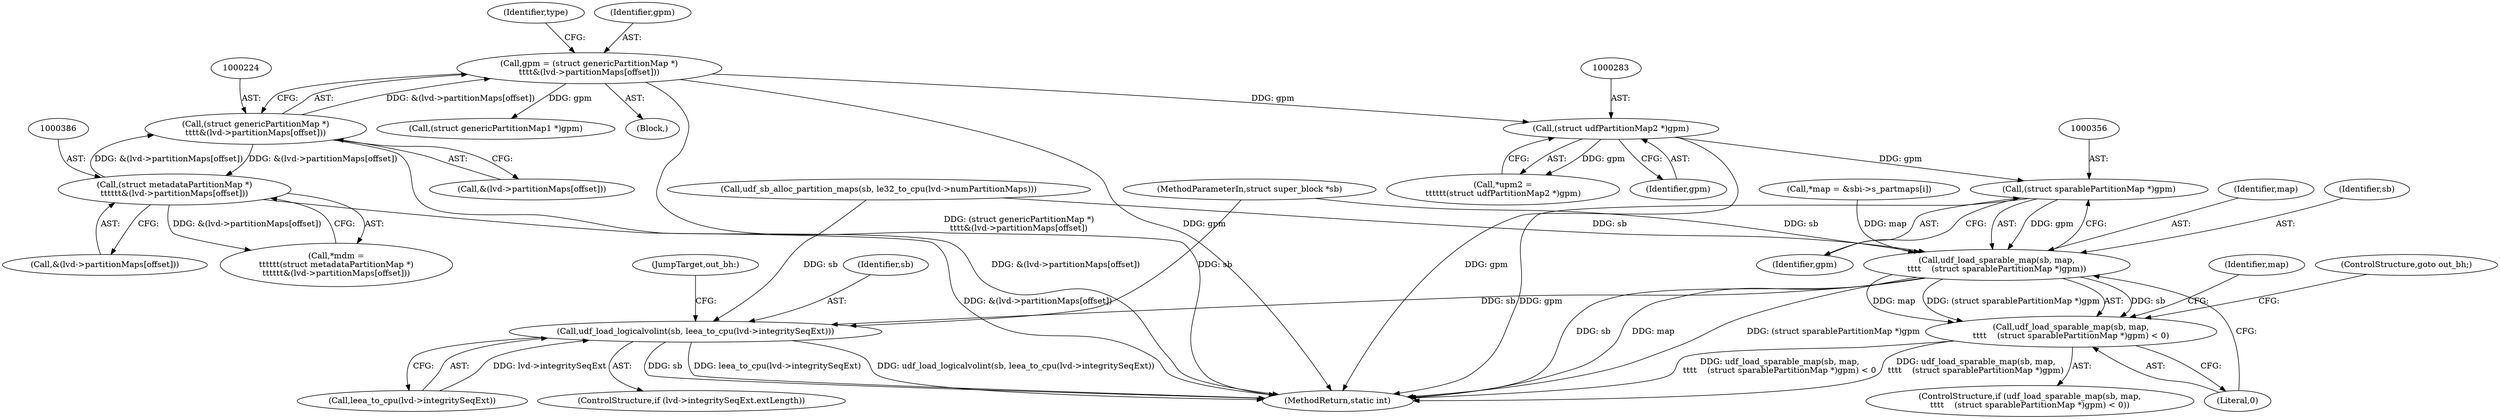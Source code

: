 digraph "0_linux_1df2ae31c724e57be9d7ac00d78db8a5dabdd050@pointer" {
"1000355" [label="(Call,(struct sparablePartitionMap *)gpm)"];
"1000282" [label="(Call,(struct udfPartitionMap2 *)gpm)"];
"1000221" [label="(Call,gpm = (struct genericPartitionMap *)\n\t\t\t\t&(lvd->partitionMaps[offset]))"];
"1000223" [label="(Call,(struct genericPartitionMap *)\n\t\t\t\t&(lvd->partitionMaps[offset]))"];
"1000385" [label="(Call,(struct metadataPartitionMap *)\n\t\t\t\t\t\t&(lvd->partitionMaps[offset]))"];
"1000352" [label="(Call,udf_load_sparable_map(sb, map,\n\t\t\t\t    (struct sparablePartitionMap *)gpm))"];
"1000351" [label="(Call,udf_load_sparable_map(sb, map,\n\t\t\t\t    (struct sparablePartitionMap *)gpm) < 0)"];
"1000579" [label="(Call,udf_load_logicalvolint(sb, leea_to_cpu(lvd->integritySeqExt)))"];
"1000282" [label="(Call,(struct udfPartitionMap2 *)gpm)"];
"1000101" [label="(MethodParameterIn,struct super_block *sb)"];
"1000579" [label="(Call,udf_load_logicalvolint(sb, leea_to_cpu(lvd->integritySeqExt)))"];
"1000573" [label="(ControlStructure,if (lvd->integritySeqExt.extLength))"];
"1000581" [label="(Call,leea_to_cpu(lvd->integritySeqExt))"];
"1000280" [label="(Call,*upm2 =\n\t\t\t\t\t\t(struct udfPartitionMap2 *)gpm)"];
"1000351" [label="(Call,udf_load_sparable_map(sb, map,\n\t\t\t\t    (struct sparablePartitionMap *)gpm) < 0)"];
"1000387" [label="(Call,&(lvd->partitionMaps[offset]))"];
"1000211" [label="(Block,)"];
"1000520" [label="(Identifier,map)"];
"1000225" [label="(Call,&(lvd->partitionMaps[offset]))"];
"1000354" [label="(Identifier,map)"];
"1000357" [label="(Identifier,gpm)"];
"1000353" [label="(Identifier,sb)"];
"1000355" [label="(Call,(struct sparablePartitionMap *)gpm)"];
"1000284" [label="(Identifier,gpm)"];
"1000590" [label="(MethodReturn,static int)"];
"1000213" [label="(Call,*map = &sbi->s_partmaps[i])"];
"1000383" [label="(Call,*mdm =\n\t\t\t\t\t\t(struct metadataPartitionMap *)\n\t\t\t\t\t\t&(lvd->partitionMaps[offset]))"];
"1000244" [label="(Call,(struct genericPartitionMap1 *)gpm)"];
"1000358" [label="(Literal,0)"];
"1000177" [label="(Call,udf_sb_alloc_partition_maps(sb, le32_to_cpu(lvd->numPartitionMaps)))"];
"1000352" [label="(Call,udf_load_sparable_map(sb, map,\n\t\t\t\t    (struct sparablePartitionMap *)gpm))"];
"1000232" [label="(Identifier,type)"];
"1000222" [label="(Identifier,gpm)"];
"1000221" [label="(Call,gpm = (struct genericPartitionMap *)\n\t\t\t\t&(lvd->partitionMaps[offset]))"];
"1000359" [label="(ControlStructure,goto out_bh;)"];
"1000385" [label="(Call,(struct metadataPartitionMap *)\n\t\t\t\t\t\t&(lvd->partitionMaps[offset]))"];
"1000350" [label="(ControlStructure,if (udf_load_sparable_map(sb, map,\n\t\t\t\t    (struct sparablePartitionMap *)gpm) < 0))"];
"1000585" [label="(JumpTarget,out_bh:)"];
"1000580" [label="(Identifier,sb)"];
"1000223" [label="(Call,(struct genericPartitionMap *)\n\t\t\t\t&(lvd->partitionMaps[offset]))"];
"1000355" -> "1000352"  [label="AST: "];
"1000355" -> "1000357"  [label="CFG: "];
"1000356" -> "1000355"  [label="AST: "];
"1000357" -> "1000355"  [label="AST: "];
"1000352" -> "1000355"  [label="CFG: "];
"1000355" -> "1000590"  [label="DDG: gpm"];
"1000355" -> "1000352"  [label="DDG: gpm"];
"1000282" -> "1000355"  [label="DDG: gpm"];
"1000282" -> "1000280"  [label="AST: "];
"1000282" -> "1000284"  [label="CFG: "];
"1000283" -> "1000282"  [label="AST: "];
"1000284" -> "1000282"  [label="AST: "];
"1000280" -> "1000282"  [label="CFG: "];
"1000282" -> "1000590"  [label="DDG: gpm"];
"1000282" -> "1000280"  [label="DDG: gpm"];
"1000221" -> "1000282"  [label="DDG: gpm"];
"1000221" -> "1000211"  [label="AST: "];
"1000221" -> "1000223"  [label="CFG: "];
"1000222" -> "1000221"  [label="AST: "];
"1000223" -> "1000221"  [label="AST: "];
"1000232" -> "1000221"  [label="CFG: "];
"1000221" -> "1000590"  [label="DDG: (struct genericPartitionMap *)\n\t\t\t\t&(lvd->partitionMaps[offset])"];
"1000221" -> "1000590"  [label="DDG: gpm"];
"1000223" -> "1000221"  [label="DDG: &(lvd->partitionMaps[offset])"];
"1000221" -> "1000244"  [label="DDG: gpm"];
"1000223" -> "1000225"  [label="CFG: "];
"1000224" -> "1000223"  [label="AST: "];
"1000225" -> "1000223"  [label="AST: "];
"1000223" -> "1000590"  [label="DDG: &(lvd->partitionMaps[offset])"];
"1000385" -> "1000223"  [label="DDG: &(lvd->partitionMaps[offset])"];
"1000223" -> "1000385"  [label="DDG: &(lvd->partitionMaps[offset])"];
"1000385" -> "1000383"  [label="AST: "];
"1000385" -> "1000387"  [label="CFG: "];
"1000386" -> "1000385"  [label="AST: "];
"1000387" -> "1000385"  [label="AST: "];
"1000383" -> "1000385"  [label="CFG: "];
"1000385" -> "1000590"  [label="DDG: &(lvd->partitionMaps[offset])"];
"1000385" -> "1000383"  [label="DDG: &(lvd->partitionMaps[offset])"];
"1000352" -> "1000351"  [label="AST: "];
"1000353" -> "1000352"  [label="AST: "];
"1000354" -> "1000352"  [label="AST: "];
"1000358" -> "1000352"  [label="CFG: "];
"1000352" -> "1000590"  [label="DDG: sb"];
"1000352" -> "1000590"  [label="DDG: map"];
"1000352" -> "1000590"  [label="DDG: (struct sparablePartitionMap *)gpm"];
"1000352" -> "1000351"  [label="DDG: sb"];
"1000352" -> "1000351"  [label="DDG: map"];
"1000352" -> "1000351"  [label="DDG: (struct sparablePartitionMap *)gpm"];
"1000177" -> "1000352"  [label="DDG: sb"];
"1000101" -> "1000352"  [label="DDG: sb"];
"1000213" -> "1000352"  [label="DDG: map"];
"1000352" -> "1000579"  [label="DDG: sb"];
"1000351" -> "1000350"  [label="AST: "];
"1000351" -> "1000358"  [label="CFG: "];
"1000358" -> "1000351"  [label="AST: "];
"1000359" -> "1000351"  [label="CFG: "];
"1000520" -> "1000351"  [label="CFG: "];
"1000351" -> "1000590"  [label="DDG: udf_load_sparable_map(sb, map,\n\t\t\t\t    (struct sparablePartitionMap *)gpm) < 0"];
"1000351" -> "1000590"  [label="DDG: udf_load_sparable_map(sb, map,\n\t\t\t\t    (struct sparablePartitionMap *)gpm)"];
"1000579" -> "1000573"  [label="AST: "];
"1000579" -> "1000581"  [label="CFG: "];
"1000580" -> "1000579"  [label="AST: "];
"1000581" -> "1000579"  [label="AST: "];
"1000585" -> "1000579"  [label="CFG: "];
"1000579" -> "1000590"  [label="DDG: udf_load_logicalvolint(sb, leea_to_cpu(lvd->integritySeqExt))"];
"1000579" -> "1000590"  [label="DDG: sb"];
"1000579" -> "1000590"  [label="DDG: leea_to_cpu(lvd->integritySeqExt)"];
"1000177" -> "1000579"  [label="DDG: sb"];
"1000101" -> "1000579"  [label="DDG: sb"];
"1000581" -> "1000579"  [label="DDG: lvd->integritySeqExt"];
}
